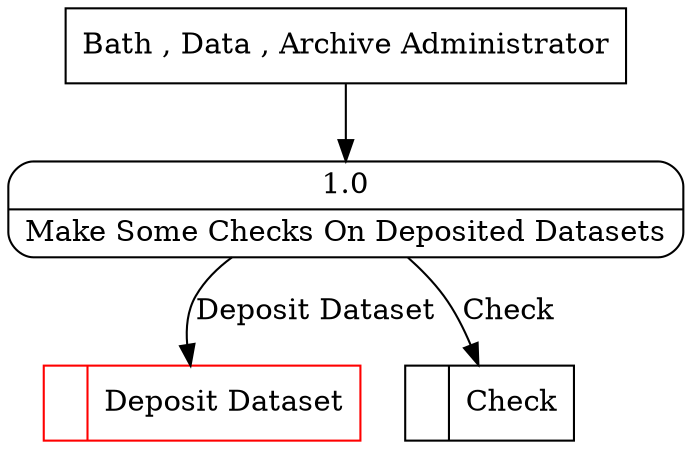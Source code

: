 digraph dfd2{ 
node[shape=record]
200 [label="<f0>  |<f1> Deposit Dataset " color=red];
201 [label="<f0>  |<f1> Check " ];
202 [label="Bath , Data , Archive Administrator" shape=box];
203 [label="{<f0> 1.0|<f1> Make Some Checks On Deposited Datasets }" shape=Mrecord];
202 -> 203
203 -> 201 [label="Check"]
203 -> 200 [label="Deposit Dataset"]
}